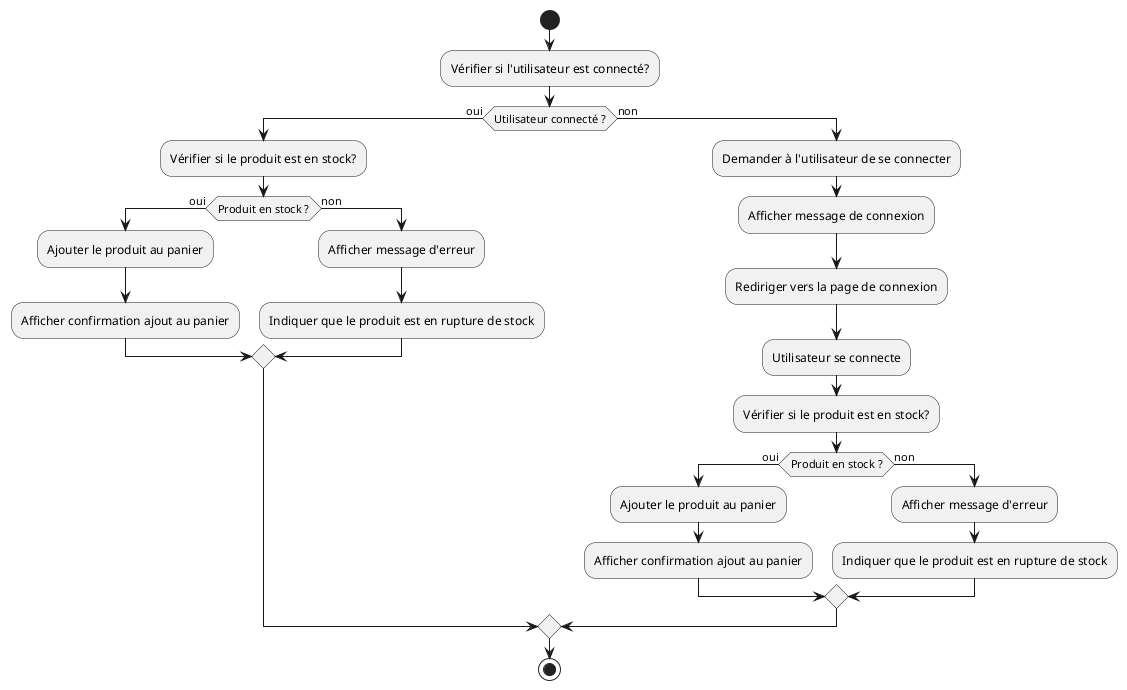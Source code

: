 @startuml
|Utilisateur|
start
:Vérifier si l'utilisateur est connecté?;

if (Utilisateur connecté ?) then (oui)
  :Vérifier si le produit est en stock?;
  if (Produit en stock ?) then (oui)
    :Ajouter le produit au panier;
    :Afficher confirmation ajout au panier;
  else (non)
    :Afficher message d'erreur;
    :Indiquer que le produit est en rupture de stock;
  endif
else (non)
  :Demander à l'utilisateur de se connecter;
  :Afficher message de connexion;
  :Rediriger vers la page de connexion;
  :Utilisateur se connecte;
  :Vérifier si le produit est en stock?;
  if (Produit en stock ?) then (oui)
    :Ajouter le produit au panier;
    :Afficher confirmation ajout au panier;
  else (non)
    :Afficher message d'erreur;
    :Indiquer que le produit est en rupture de stock;
  endif
endif

stop
@enduml